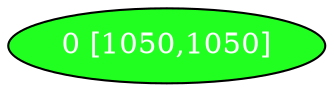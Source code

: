 diGraph wc{
	wc_0  [style=filled fillcolor="#20FF20" fontcolor="#ffffff" shape=oval label="0 [1050,1050]"]


}